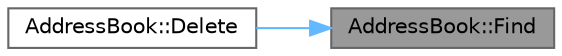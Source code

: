 digraph "AddressBook::Find"
{
 // LATEX_PDF_SIZE
  bgcolor="transparent";
  edge [fontname=Helvetica,fontsize=10,labelfontname=Helvetica,labelfontsize=10];
  node [fontname=Helvetica,fontsize=10,shape=box,height=0.2,width=0.4];
  rankdir="RL";
  Node1 [label="AddressBook::Find",height=0.2,width=0.4,color="gray40", fillcolor="grey60", style="filled", fontcolor="black",tooltip="If Found, return Matched Index, else return -1. 从下标startIndex开始寻找符合匹配条件的联系人，如果找到，则返回下标，否则返回-1"];
  Node1 -> Node2 [dir="back",color="steelblue1",style="solid"];
  Node2 [label="AddressBook::Delete",height=0.2,width=0.4,color="grey40", fillcolor="white", style="filled",URL="$class_address_book.html#af5cafb076360577186d987d501989273",tooltip="Delete contact with Name, Number and Group, can use placeholder. 按条件删除联系人，返回删除的人数。如果没有删除任何人，返回0"];
}
